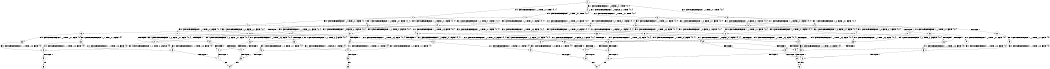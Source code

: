 digraph BCG {
size = "7, 10.5";
center = TRUE;
node [shape = circle];
0 [peripheries = 2];
0 -> 1 [label = "EX !0 !ATOMIC_EXCH_BRANCH (1, +1, TRUE, +0, 1, TRUE) !{0, 1}"];
0 -> 2 [label = "EX !1 !ATOMIC_EXCH_BRANCH (1, +0, FALSE, +0, 1, TRUE) !{0, 1}"];
0 -> 3 [label = "EX !0 !ATOMIC_EXCH_BRANCH (1, +1, TRUE, +0, 1, TRUE) !{0, 1}"];
1 -> 4 [label = "EX !0 !ATOMIC_EXCH_BRANCH (1, +1, TRUE, +0, 1, FALSE) !{0, 1}"];
1 -> 5 [label = "EX !1 !ATOMIC_EXCH_BRANCH (1, +0, FALSE, +0, 1, FALSE) !{0, 1}"];
1 -> 6 [label = "EX !0 !ATOMIC_EXCH_BRANCH (1, +1, TRUE, +0, 1, FALSE) !{0, 1}"];
2 -> 2 [label = "EX !1 !ATOMIC_EXCH_BRANCH (1, +0, FALSE, +0, 1, TRUE) !{0, 1}"];
2 -> 7 [label = "EX !0 !ATOMIC_EXCH_BRANCH (1, +1, TRUE, +0, 1, TRUE) !{0, 1}"];
2 -> 8 [label = "EX !0 !ATOMIC_EXCH_BRANCH (1, +1, TRUE, +0, 1, TRUE) !{0, 1}"];
3 -> 9 [label = "EX !1 !ATOMIC_EXCH_BRANCH (1, +0, FALSE, +0, 1, FALSE) !{0, 1}"];
3 -> 6 [label = "EX !0 !ATOMIC_EXCH_BRANCH (1, +1, TRUE, +0, 1, FALSE) !{0, 1}"];
3 -> 10 [label = "EX !1 !ATOMIC_EXCH_BRANCH (1, +0, FALSE, +0, 1, FALSE) !{0, 1}"];
4 -> 11 [label = "EX !0 !ATOMIC_EXCH_BRANCH (1, +1, TRUE, +0, 3, FALSE) !{0, 1}"];
4 -> 12 [label = "EX !1 !ATOMIC_EXCH_BRANCH (1, +0, FALSE, +0, 1, FALSE) !{0, 1}"];
4 -> 13 [label = "EX !0 !ATOMIC_EXCH_BRANCH (1, +1, TRUE, +0, 3, FALSE) !{0, 1}"];
5 -> 14 [label = "EX !0 !ATOMIC_EXCH_BRANCH (1, +1, TRUE, +0, 1, FALSE) !{0, 1}"];
5 -> 15 [label = "TERMINATE !1"];
5 -> 16 [label = "EX !0 !ATOMIC_EXCH_BRANCH (1, +1, TRUE, +0, 1, FALSE) !{0, 1}"];
6 -> 17 [label = "EX !1 !ATOMIC_EXCH_BRANCH (1, +0, FALSE, +0, 1, FALSE) !{0, 1}"];
6 -> 13 [label = "EX !0 !ATOMIC_EXCH_BRANCH (1, +1, TRUE, +0, 3, FALSE) !{0, 1}"];
6 -> 18 [label = "EX !1 !ATOMIC_EXCH_BRANCH (1, +0, FALSE, +0, 1, FALSE) !{0, 1}"];
7 -> 19 [label = "EX !0 !ATOMIC_EXCH_BRANCH (1, +1, TRUE, +0, 1, FALSE) !{0, 1}"];
7 -> 5 [label = "EX !1 !ATOMIC_EXCH_BRANCH (1, +0, FALSE, +0, 1, FALSE) !{0, 1}"];
7 -> 20 [label = "EX !0 !ATOMIC_EXCH_BRANCH (1, +1, TRUE, +0, 1, FALSE) !{0, 1}"];
8 -> 9 [label = "EX !1 !ATOMIC_EXCH_BRANCH (1, +0, FALSE, +0, 1, FALSE) !{0, 1}"];
8 -> 20 [label = "EX !0 !ATOMIC_EXCH_BRANCH (1, +1, TRUE, +0, 1, FALSE) !{0, 1}"];
8 -> 10 [label = "EX !1 !ATOMIC_EXCH_BRANCH (1, +0, FALSE, +0, 1, FALSE) !{0, 1}"];
9 -> 21 [label = "EX !0 !ATOMIC_EXCH_BRANCH (1, +1, TRUE, +0, 1, FALSE) !{0, 1}"];
9 -> 22 [label = "TERMINATE !1"];
9 -> 16 [label = "EX !0 !ATOMIC_EXCH_BRANCH (1, +1, TRUE, +0, 1, FALSE) !{0, 1}"];
10 -> 16 [label = "EX !0 !ATOMIC_EXCH_BRANCH (1, +1, TRUE, +0, 1, FALSE) !{0, 1}"];
10 -> 23 [label = "TERMINATE !1"];
11 -> 24 [label = "EX !1 !ATOMIC_EXCH_BRANCH (1, +0, FALSE, +0, 1, FALSE) !{0, 1}"];
11 -> 25 [label = "TERMINATE !0"];
12 -> 26 [label = "EX !0 !ATOMIC_EXCH_BRANCH (1, +1, TRUE, +0, 3, FALSE) !{0, 1}"];
12 -> 27 [label = "TERMINATE !1"];
12 -> 28 [label = "EX !0 !ATOMIC_EXCH_BRANCH (1, +1, TRUE, +0, 3, FALSE) !{0, 1}"];
13 -> 29 [label = "EX !1 !ATOMIC_EXCH_BRANCH (1, +0, FALSE, +0, 1, FALSE) !{0, 1}"];
13 -> 30 [label = "EX !1 !ATOMIC_EXCH_BRANCH (1, +0, FALSE, +0, 1, FALSE) !{0, 1}"];
13 -> 31 [label = "TERMINATE !0"];
14 -> 26 [label = "EX !0 !ATOMIC_EXCH_BRANCH (1, +1, TRUE, +0, 3, FALSE) !{0, 1}"];
14 -> 27 [label = "TERMINATE !1"];
14 -> 28 [label = "EX !0 !ATOMIC_EXCH_BRANCH (1, +1, TRUE, +0, 3, FALSE) !{0, 1}"];
15 -> 32 [label = "EX !0 !ATOMIC_EXCH_BRANCH (1, +1, TRUE, +0, 1, FALSE) !{0}"];
15 -> 33 [label = "EX !0 !ATOMIC_EXCH_BRANCH (1, +1, TRUE, +0, 1, FALSE) !{0}"];
16 -> 28 [label = "EX !0 !ATOMIC_EXCH_BRANCH (1, +1, TRUE, +0, 3, FALSE) !{0, 1}"];
16 -> 34 [label = "TERMINATE !1"];
17 -> 35 [label = "EX !0 !ATOMIC_EXCH_BRANCH (1, +1, TRUE, +0, 3, FALSE) !{0, 1}"];
17 -> 36 [label = "TERMINATE !1"];
17 -> 28 [label = "EX !0 !ATOMIC_EXCH_BRANCH (1, +1, TRUE, +0, 3, FALSE) !{0, 1}"];
18 -> 28 [label = "EX !0 !ATOMIC_EXCH_BRANCH (1, +1, TRUE, +0, 3, FALSE) !{0, 1}"];
18 -> 34 [label = "TERMINATE !1"];
19 -> 37 [label = "EX !0 !ATOMIC_EXCH_BRANCH (1, +1, TRUE, +0, 3, FALSE) !{0, 1}"];
19 -> 12 [label = "EX !1 !ATOMIC_EXCH_BRANCH (1, +0, FALSE, +0, 1, FALSE) !{0, 1}"];
19 -> 38 [label = "EX !0 !ATOMIC_EXCH_BRANCH (1, +1, TRUE, +0, 3, FALSE) !{0, 1}"];
20 -> 17 [label = "EX !1 !ATOMIC_EXCH_BRANCH (1, +0, FALSE, +0, 1, FALSE) !{0, 1}"];
20 -> 38 [label = "EX !0 !ATOMIC_EXCH_BRANCH (1, +1, TRUE, +0, 3, FALSE) !{0, 1}"];
20 -> 18 [label = "EX !1 !ATOMIC_EXCH_BRANCH (1, +0, FALSE, +0, 1, FALSE) !{0, 1}"];
21 -> 35 [label = "EX !0 !ATOMIC_EXCH_BRANCH (1, +1, TRUE, +0, 3, FALSE) !{0, 1}"];
21 -> 36 [label = "TERMINATE !1"];
21 -> 28 [label = "EX !0 !ATOMIC_EXCH_BRANCH (1, +1, TRUE, +0, 3, FALSE) !{0, 1}"];
22 -> 39 [label = "EX !0 !ATOMIC_EXCH_BRANCH (1, +1, TRUE, +0, 1, FALSE) !{0}"];
23 -> 40 [label = "EX !0 !ATOMIC_EXCH_BRANCH (1, +1, TRUE, +0, 1, FALSE) !{0}"];
24 -> 41 [label = "TERMINATE !0"];
24 -> 42 [label = "TERMINATE !1"];
25 -> 43 [label = "EX !1 !ATOMIC_EXCH_BRANCH (1, +0, FALSE, +0, 1, FALSE) !{1}"];
25 -> 44 [label = "EX !1 !ATOMIC_EXCH_BRANCH (1, +0, FALSE, +0, 1, FALSE) !{1}"];
26 -> 41 [label = "TERMINATE !0"];
26 -> 42 [label = "TERMINATE !1"];
27 -> 45 [label = "EX !0 !ATOMIC_EXCH_BRANCH (1, +1, TRUE, +0, 3, FALSE) !{0}"];
27 -> 46 [label = "EX !0 !ATOMIC_EXCH_BRANCH (1, +1, TRUE, +0, 3, FALSE) !{0}"];
28 -> 47 [label = "TERMINATE !0"];
28 -> 48 [label = "TERMINATE !1"];
29 -> 49 [label = "TERMINATE !0"];
29 -> 50 [label = "TERMINATE !1"];
30 -> 47 [label = "TERMINATE !0"];
30 -> 48 [label = "TERMINATE !1"];
31 -> 51 [label = "EX !1 !ATOMIC_EXCH_BRANCH (1, +0, FALSE, +0, 1, FALSE) !{1}"];
32 -> 45 [label = "EX !0 !ATOMIC_EXCH_BRANCH (1, +1, TRUE, +0, 3, FALSE) !{0}"];
32 -> 46 [label = "EX !0 !ATOMIC_EXCH_BRANCH (1, +1, TRUE, +0, 3, FALSE) !{0}"];
33 -> 46 [label = "EX !0 !ATOMIC_EXCH_BRANCH (1, +1, TRUE, +0, 3, FALSE) !{0}"];
34 -> 52 [label = "EX !0 !ATOMIC_EXCH_BRANCH (1, +1, TRUE, +0, 3, FALSE) !{0}"];
35 -> 49 [label = "TERMINATE !0"];
35 -> 50 [label = "TERMINATE !1"];
36 -> 53 [label = "EX !0 !ATOMIC_EXCH_BRANCH (1, +1, TRUE, +0, 3, FALSE) !{0}"];
37 -> 24 [label = "EX !1 !ATOMIC_EXCH_BRANCH (1, +0, FALSE, +0, 1, FALSE) !{0, 1}"];
37 -> 54 [label = "TERMINATE !0"];
38 -> 29 [label = "EX !1 !ATOMIC_EXCH_BRANCH (1, +0, FALSE, +0, 1, FALSE) !{0, 1}"];
38 -> 30 [label = "EX !1 !ATOMIC_EXCH_BRANCH (1, +0, FALSE, +0, 1, FALSE) !{0, 1}"];
38 -> 55 [label = "TERMINATE !0"];
39 -> 53 [label = "EX !0 !ATOMIC_EXCH_BRANCH (1, +1, TRUE, +0, 3, FALSE) !{0}"];
40 -> 52 [label = "EX !0 !ATOMIC_EXCH_BRANCH (1, +1, TRUE, +0, 3, FALSE) !{0}"];
41 -> 56 [label = "TERMINATE !1"];
42 -> 57 [label = "TERMINATE !0"];
43 -> 56 [label = "TERMINATE !1"];
44 -> 58 [label = "TERMINATE !1"];
45 -> 57 [label = "TERMINATE !0"];
46 -> 59 [label = "TERMINATE !0"];
47 -> 60 [label = "TERMINATE !1"];
48 -> 61 [label = "TERMINATE !0"];
49 -> 62 [label = "TERMINATE !1"];
50 -> 63 [label = "TERMINATE !0"];
51 -> 60 [label = "TERMINATE !1"];
52 -> 61 [label = "TERMINATE !0"];
53 -> 63 [label = "TERMINATE !0"];
54 -> 43 [label = "EX !1 !ATOMIC_EXCH_BRANCH (1, +0, FALSE, +0, 1, FALSE) !{1}"];
54 -> 44 [label = "EX !1 !ATOMIC_EXCH_BRANCH (1, +0, FALSE, +0, 1, FALSE) !{1}"];
55 -> 51 [label = "EX !1 !ATOMIC_EXCH_BRANCH (1, +0, FALSE, +0, 1, FALSE) !{1}"];
56 -> 64 [label = "exit"];
57 -> 64 [label = "exit"];
58 -> 65 [label = "exit"];
59 -> 66 [label = "exit"];
60 -> 67 [label = "exit"];
61 -> 67 [label = "exit"];
62 -> 68 [label = "exit"];
63 -> 68 [label = "exit"];
}

